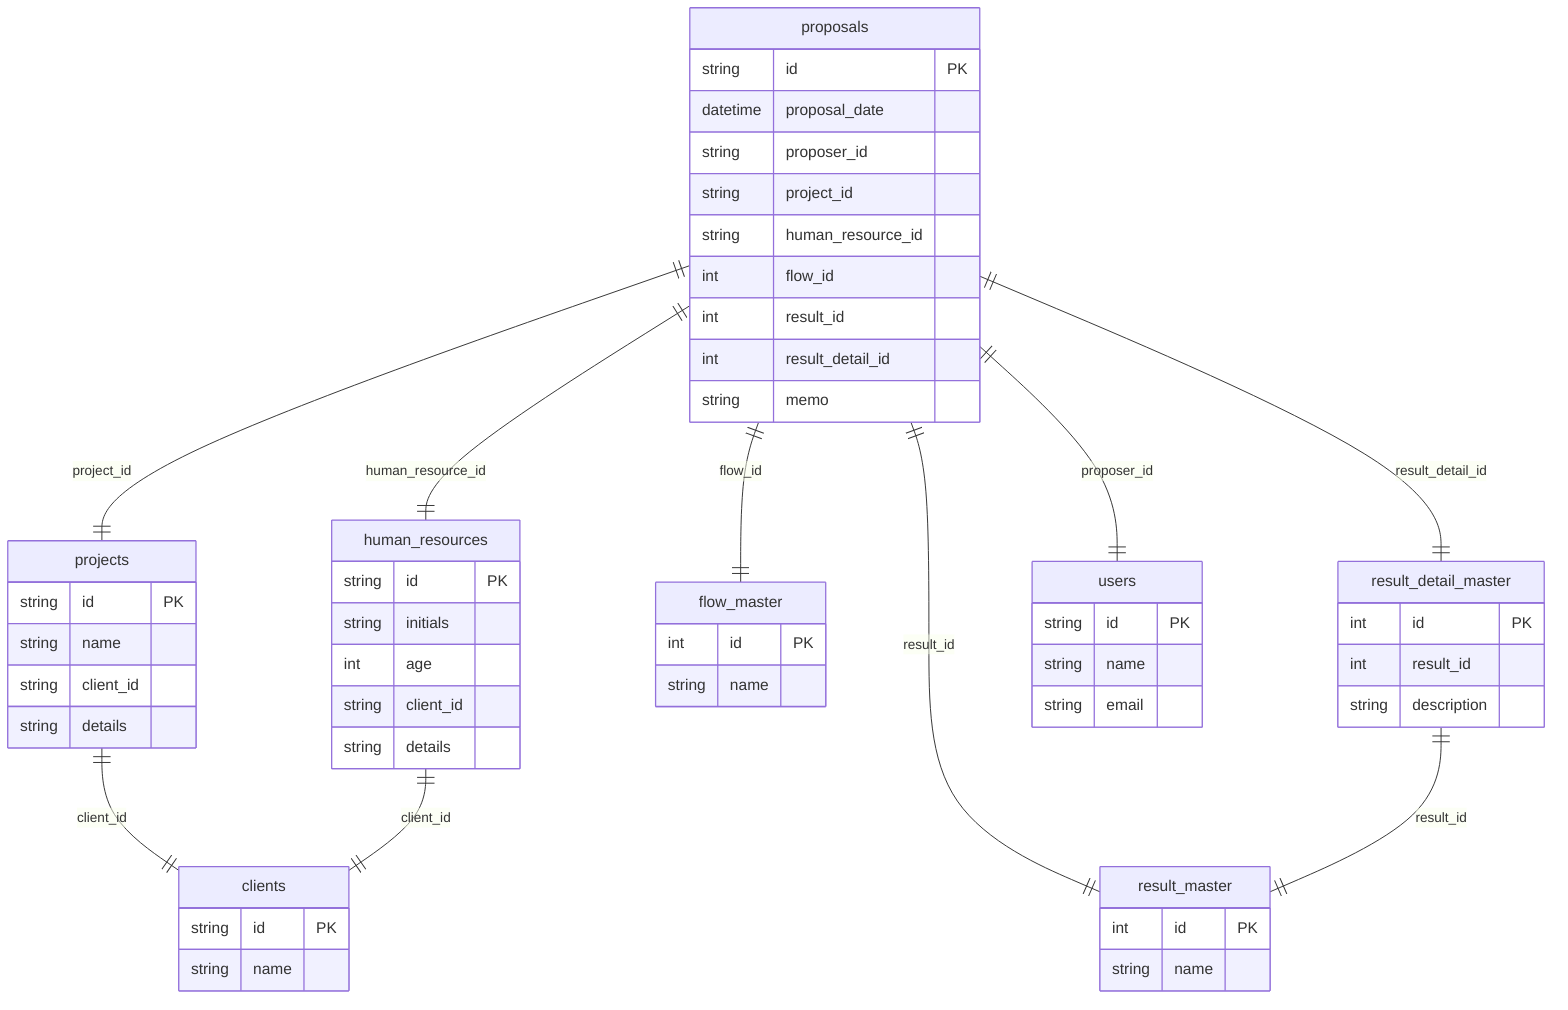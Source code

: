 erDiagram
    proposals ||--|| projects : "project_id"
    proposals ||--|| human_resources : "human_resource_id"
    proposals ||--|| flow_master : "flow_id"
    proposals ||--|| result_master : "result_id"
    proposals ||--|| result_detail_master : "result_detail_id"
    proposals ||--|| users : "proposer_id"
    projects ||--|| clients : "client_id"
    human_resources ||--|| clients : "client_id"
    result_detail_master ||--|| result_master : "result_id"

    proposals {
        string id PK
        datetime proposal_date
        string proposer_id
        string project_id
        string human_resource_id
        int flow_id
        int result_id
        int result_detail_id
        string memo
    }
    projects {
        string id PK
        string name
        string client_id
        string details
    }
    human_resources {
        string id PK
        string initials
        int age
        string client_id
        string details
    }
    clients {
        string id PK
        string name
    }
    flow_master {
        int id PK
        string name
    }
    result_master {
        int id PK
        string name
    }
    result_detail_master {
        int id PK
        int result_id
        string description
    }
    users {
        string id PK
        string name
        string email
    }
